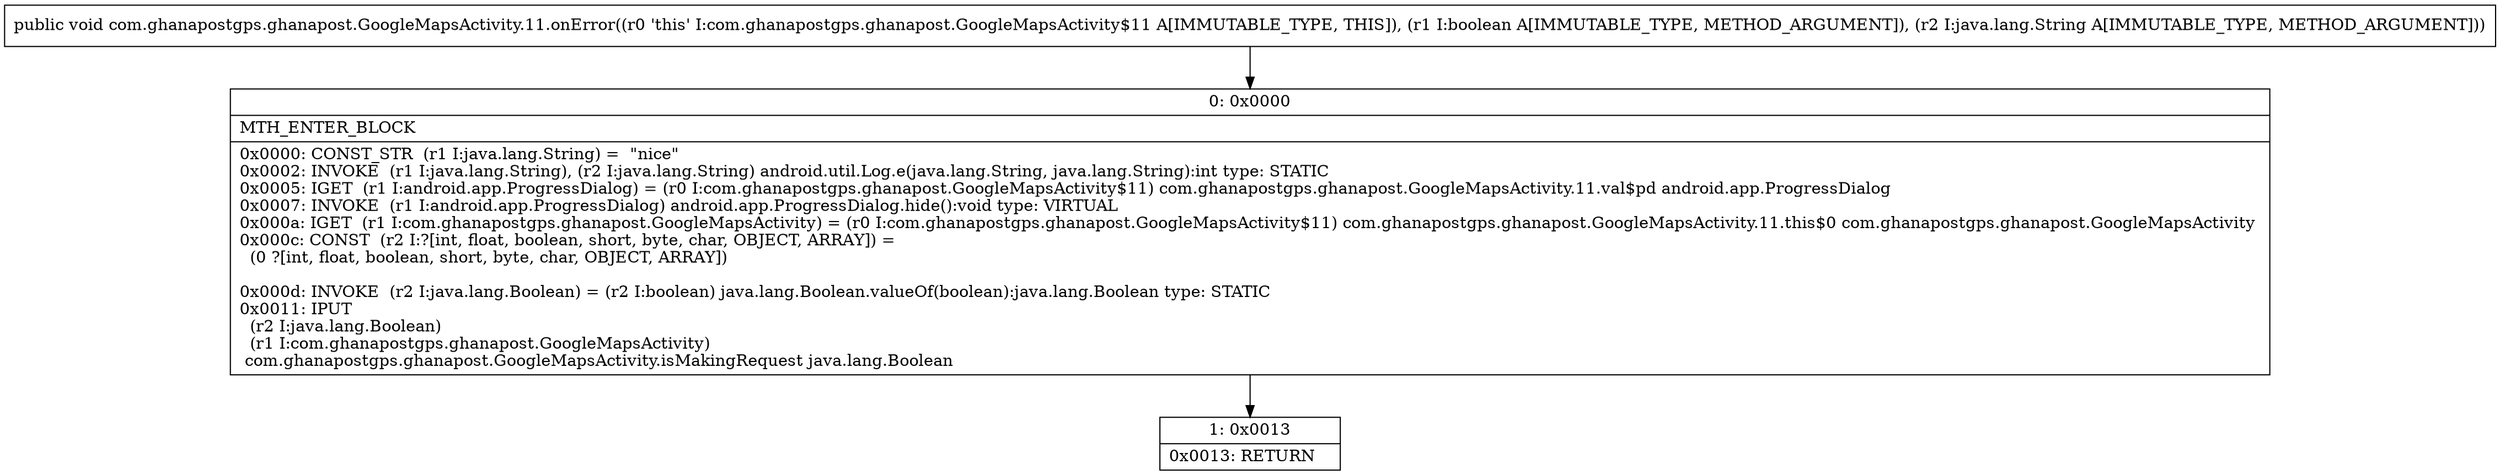 digraph "CFG forcom.ghanapostgps.ghanapost.GoogleMapsActivity.11.onError(ZLjava\/lang\/String;)V" {
Node_0 [shape=record,label="{0\:\ 0x0000|MTH_ENTER_BLOCK\l|0x0000: CONST_STR  (r1 I:java.lang.String) =  \"nice\" \l0x0002: INVOKE  (r1 I:java.lang.String), (r2 I:java.lang.String) android.util.Log.e(java.lang.String, java.lang.String):int type: STATIC \l0x0005: IGET  (r1 I:android.app.ProgressDialog) = (r0 I:com.ghanapostgps.ghanapost.GoogleMapsActivity$11) com.ghanapostgps.ghanapost.GoogleMapsActivity.11.val$pd android.app.ProgressDialog \l0x0007: INVOKE  (r1 I:android.app.ProgressDialog) android.app.ProgressDialog.hide():void type: VIRTUAL \l0x000a: IGET  (r1 I:com.ghanapostgps.ghanapost.GoogleMapsActivity) = (r0 I:com.ghanapostgps.ghanapost.GoogleMapsActivity$11) com.ghanapostgps.ghanapost.GoogleMapsActivity.11.this$0 com.ghanapostgps.ghanapost.GoogleMapsActivity \l0x000c: CONST  (r2 I:?[int, float, boolean, short, byte, char, OBJECT, ARRAY]) = \l  (0 ?[int, float, boolean, short, byte, char, OBJECT, ARRAY])\l \l0x000d: INVOKE  (r2 I:java.lang.Boolean) = (r2 I:boolean) java.lang.Boolean.valueOf(boolean):java.lang.Boolean type: STATIC \l0x0011: IPUT  \l  (r2 I:java.lang.Boolean)\l  (r1 I:com.ghanapostgps.ghanapost.GoogleMapsActivity)\l com.ghanapostgps.ghanapost.GoogleMapsActivity.isMakingRequest java.lang.Boolean \l}"];
Node_1 [shape=record,label="{1\:\ 0x0013|0x0013: RETURN   \l}"];
MethodNode[shape=record,label="{public void com.ghanapostgps.ghanapost.GoogleMapsActivity.11.onError((r0 'this' I:com.ghanapostgps.ghanapost.GoogleMapsActivity$11 A[IMMUTABLE_TYPE, THIS]), (r1 I:boolean A[IMMUTABLE_TYPE, METHOD_ARGUMENT]), (r2 I:java.lang.String A[IMMUTABLE_TYPE, METHOD_ARGUMENT])) }"];
MethodNode -> Node_0;
Node_0 -> Node_1;
}

